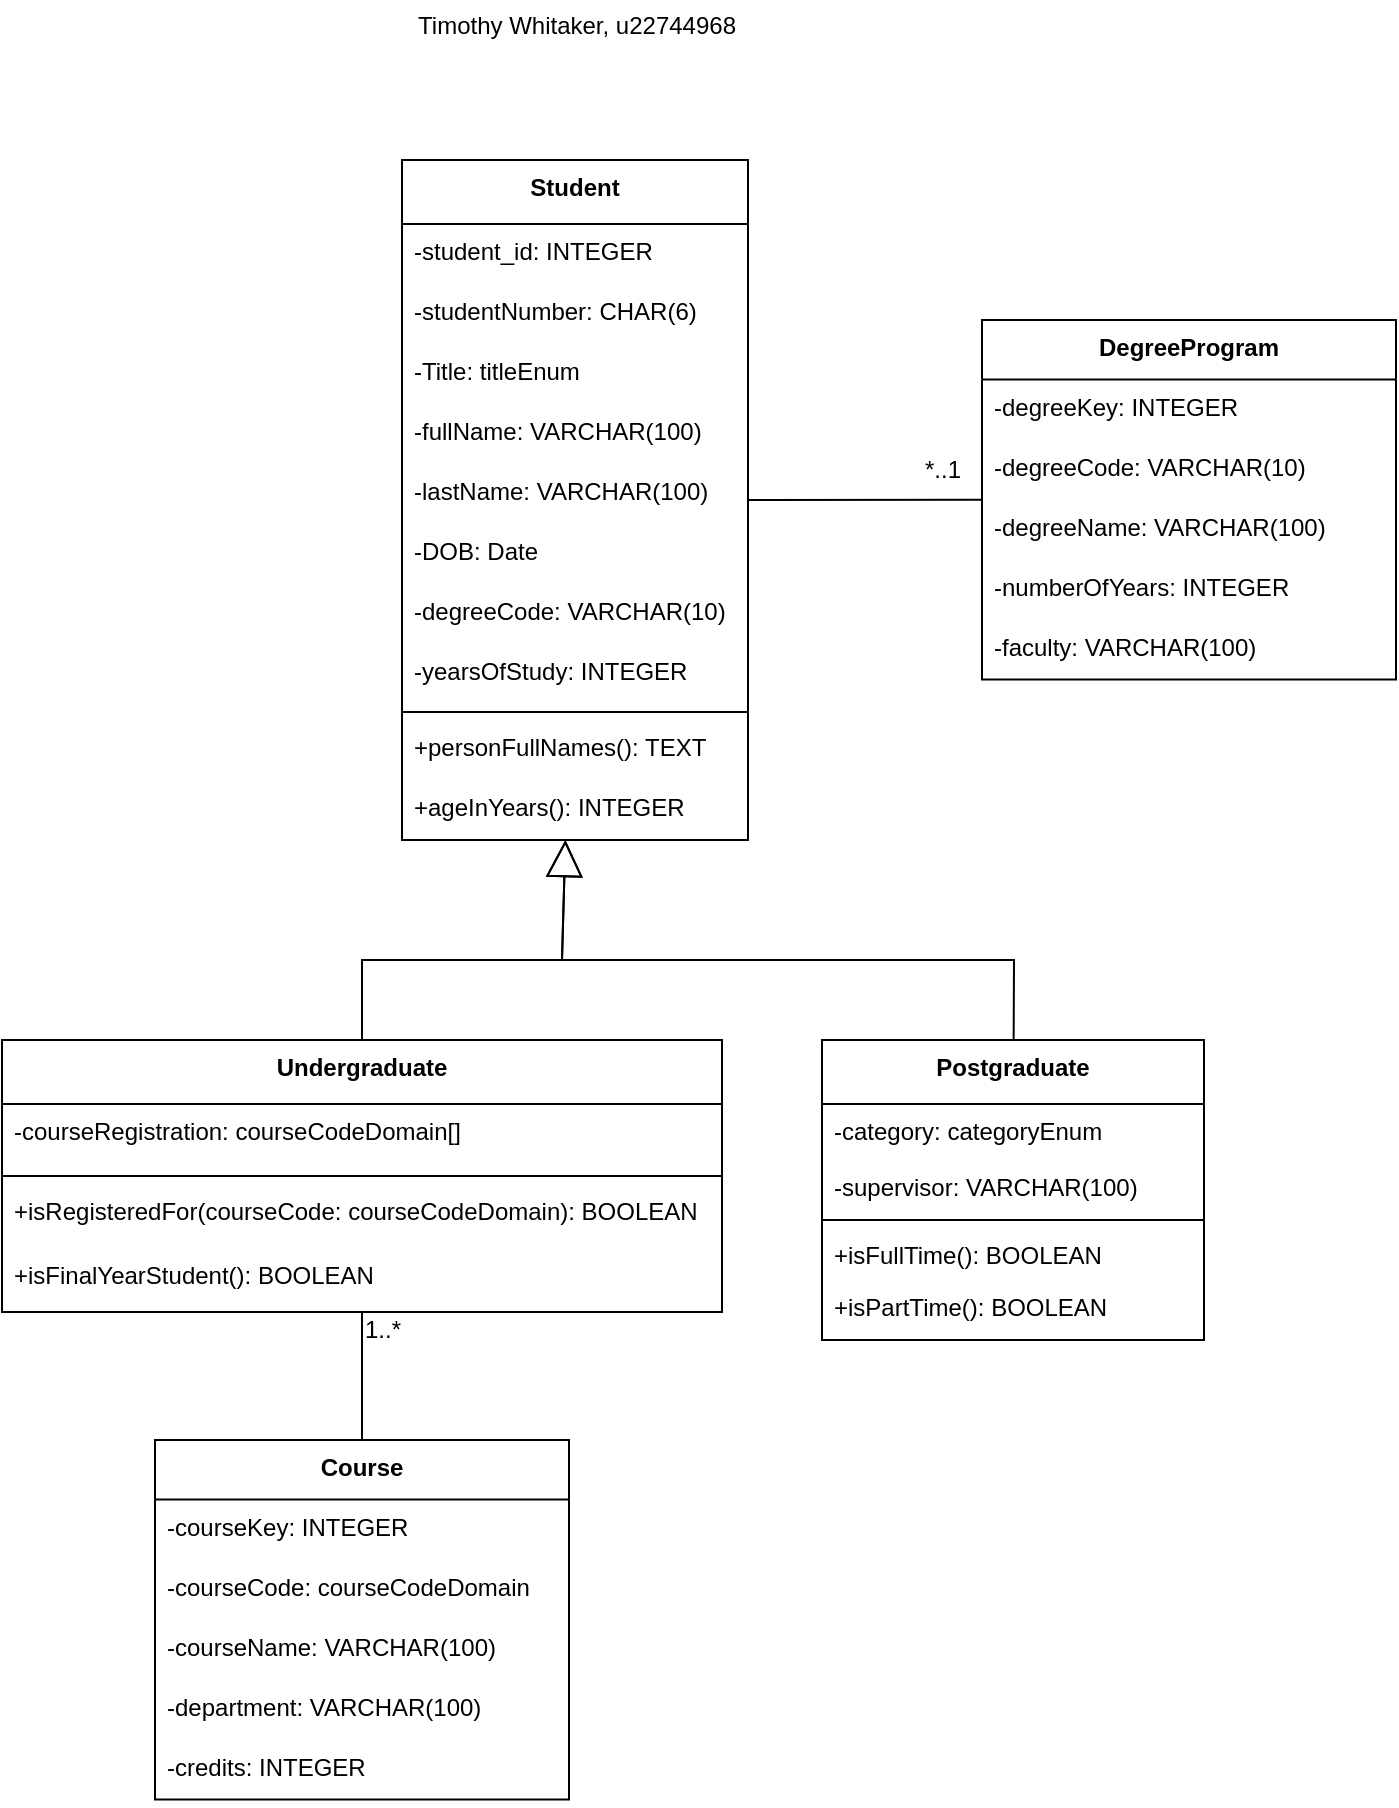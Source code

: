 <mxfile version="24.7.5">
  <diagram name="Page-1" id="Ngzg7FbJwxlo4h4weIGI">
    <mxGraphModel dx="2074" dy="1204" grid="1" gridSize="10" guides="1" tooltips="1" connect="1" arrows="1" fold="1" page="1" pageScale="1" pageWidth="850" pageHeight="1100" math="0" shadow="0">
      <root>
        <mxCell id="0" />
        <mxCell id="1" parent="0" />
        <mxCell id="2" value="Student" style="swimlane;fontStyle=1;align=center;verticalAlign=top;childLayout=stackLayout;horizontal=1;startSize=32;horizontalStack=0;resizeParent=1;resizeParentMax=0;resizeLast=0;collapsible=0;marginBottom=0;" parent="1" vertex="1">
          <mxGeometry x="300" y="100" width="173" height="340" as="geometry" />
        </mxCell>
        <mxCell id="Z5l83kF-3G-i9ZDEJKI6-81" value="-student_id: INTEGER" style="text;strokeColor=none;fillColor=none;align=left;verticalAlign=top;spacingLeft=4;spacingRight=4;overflow=hidden;rotatable=0;points=[[0,0.5],[1,0.5]];portConstraint=eastwest;" parent="2" vertex="1">
          <mxGeometry y="32" width="173" height="30" as="geometry" />
        </mxCell>
        <mxCell id="3" value="-studentNumber: CHAR(6)" style="text;strokeColor=none;fillColor=none;align=left;verticalAlign=top;spacingLeft=4;spacingRight=4;overflow=hidden;rotatable=0;points=[[0,0.5],[1,0.5]];portConstraint=eastwest;" parent="2" vertex="1">
          <mxGeometry y="62" width="173" height="30" as="geometry" />
        </mxCell>
        <mxCell id="Z5l83kF-3G-i9ZDEJKI6-50" value="-Title: titleEnum" style="text;strokeColor=none;fillColor=none;align=left;verticalAlign=top;spacingLeft=4;spacingRight=4;overflow=hidden;rotatable=0;points=[[0,0.5],[1,0.5]];portConstraint=eastwest;" parent="2" vertex="1">
          <mxGeometry y="92" width="173" height="30" as="geometry" />
        </mxCell>
        <mxCell id="Z5l83kF-3G-i9ZDEJKI6-48" value="-fullName: VARCHAR(100)" style="text;strokeColor=none;fillColor=none;align=left;verticalAlign=top;spacingLeft=4;spacingRight=4;overflow=hidden;rotatable=0;points=[[0,0.5],[1,0.5]];portConstraint=eastwest;" parent="2" vertex="1">
          <mxGeometry y="122" width="173" height="30" as="geometry" />
        </mxCell>
        <mxCell id="Z5l83kF-3G-i9ZDEJKI6-49" value="-lastName: VARCHAR(100)" style="text;strokeColor=none;fillColor=none;align=left;verticalAlign=top;spacingLeft=4;spacingRight=4;overflow=hidden;rotatable=0;points=[[0,0.5],[1,0.5]];portConstraint=eastwest;" parent="2" vertex="1">
          <mxGeometry y="152" width="173" height="30" as="geometry" />
        </mxCell>
        <mxCell id="Z5l83kF-3G-i9ZDEJKI6-51" value="-DOB: Date" style="text;strokeColor=none;fillColor=none;align=left;verticalAlign=top;spacingLeft=4;spacingRight=4;overflow=hidden;rotatable=0;points=[[0,0.5],[1,0.5]];portConstraint=eastwest;" parent="2" vertex="1">
          <mxGeometry y="182" width="173" height="30" as="geometry" />
        </mxCell>
        <mxCell id="Z5l83kF-3G-i9ZDEJKI6-52" value="-degreeCode: VARCHAR(10)" style="text;strokeColor=none;fillColor=none;align=left;verticalAlign=top;spacingLeft=4;spacingRight=4;overflow=hidden;rotatable=0;points=[[0,0.5],[1,0.5]];portConstraint=eastwest;" parent="2" vertex="1">
          <mxGeometry y="212" width="173" height="30" as="geometry" />
        </mxCell>
        <mxCell id="Z5l83kF-3G-i9ZDEJKI6-53" value="-yearsOfStudy: INTEGER" style="text;strokeColor=none;fillColor=none;align=left;verticalAlign=top;spacingLeft=4;spacingRight=4;overflow=hidden;rotatable=0;points=[[0,0.5],[1,0.5]];portConstraint=eastwest;" parent="2" vertex="1">
          <mxGeometry y="242" width="173" height="30" as="geometry" />
        </mxCell>
        <mxCell id="5" style="line;strokeWidth=1;fillColor=none;align=left;verticalAlign=middle;spacingTop=-1;spacingLeft=3;spacingRight=3;rotatable=0;labelPosition=right;points=[];portConstraint=eastwest;strokeColor=inherit;" parent="2" vertex="1">
          <mxGeometry y="272" width="173" height="8" as="geometry" />
        </mxCell>
        <mxCell id="Z5l83kF-3G-i9ZDEJKI6-54" value="+personFullNames(): TEXT" style="text;strokeColor=none;fillColor=none;align=left;verticalAlign=top;spacingLeft=4;spacingRight=4;overflow=hidden;rotatable=0;points=[[0,0.5],[1,0.5]];portConstraint=eastwest;" parent="2" vertex="1">
          <mxGeometry y="280" width="173" height="30" as="geometry" />
        </mxCell>
        <mxCell id="Z5l83kF-3G-i9ZDEJKI6-55" value="+ageInYears(): INTEGER" style="text;strokeColor=none;fillColor=none;align=left;verticalAlign=top;spacingLeft=4;spacingRight=4;overflow=hidden;rotatable=0;points=[[0,0.5],[1,0.5]];portConstraint=eastwest;" parent="2" vertex="1">
          <mxGeometry y="310" width="173" height="30" as="geometry" />
        </mxCell>
        <mxCell id="7" value="Undergraduate" style="swimlane;fontStyle=1;align=center;verticalAlign=top;childLayout=stackLayout;horizontal=1;startSize=32;horizontalStack=0;resizeParent=1;resizeParentMax=0;resizeLast=0;collapsible=0;marginBottom=0;" parent="1" vertex="1">
          <mxGeometry x="100" y="540" width="360" height="136" as="geometry" />
        </mxCell>
        <mxCell id="8" value="-courseRegistration: courseCodeDomain[]" style="text;strokeColor=none;fillColor=none;align=left;verticalAlign=top;spacingLeft=4;spacingRight=4;overflow=hidden;rotatable=0;points=[[0,0.5],[1,0.5]];portConstraint=eastwest;" parent="7" vertex="1">
          <mxGeometry y="32" width="360" height="32" as="geometry" />
        </mxCell>
        <mxCell id="9" style="line;strokeWidth=1;fillColor=none;align=left;verticalAlign=middle;spacingTop=-1;spacingLeft=3;spacingRight=3;rotatable=0;labelPosition=right;points=[];portConstraint=eastwest;strokeColor=inherit;" parent="7" vertex="1">
          <mxGeometry y="64" width="360" height="8" as="geometry" />
        </mxCell>
        <mxCell id="10" value="+isRegisteredFor(courseCode: courseCodeDomain): BOOLEAN" style="text;strokeColor=none;fillColor=none;align=left;verticalAlign=top;spacingLeft=4;spacingRight=4;overflow=hidden;rotatable=0;points=[[0,0.5],[1,0.5]];portConstraint=eastwest;" parent="7" vertex="1">
          <mxGeometry y="72" width="360" height="32" as="geometry" />
        </mxCell>
        <mxCell id="Z5l83kF-3G-i9ZDEJKI6-56" value="+isFinalYearStudent(): BOOLEAN" style="text;strokeColor=none;fillColor=none;align=left;verticalAlign=top;spacingLeft=4;spacingRight=4;overflow=hidden;rotatable=0;points=[[0,0.5],[1,0.5]];portConstraint=eastwest;" parent="7" vertex="1">
          <mxGeometry y="104" width="360" height="32" as="geometry" />
        </mxCell>
        <mxCell id="11" value="Postgraduate" style="swimlane;fontStyle=1;align=center;verticalAlign=top;childLayout=stackLayout;horizontal=1;startSize=32;horizontalStack=0;resizeParent=1;resizeParentMax=0;resizeLast=0;collapsible=0;marginBottom=0;" parent="1" vertex="1">
          <mxGeometry x="510" y="540" width="191" height="150" as="geometry" />
        </mxCell>
        <mxCell id="12" value="-category: categoryEnum" style="text;strokeColor=none;fillColor=none;align=left;verticalAlign=top;spacingLeft=4;spacingRight=4;overflow=hidden;rotatable=0;points=[[0,0.5],[1,0.5]];portConstraint=eastwest;" parent="11" vertex="1">
          <mxGeometry y="32" width="191" height="28" as="geometry" />
        </mxCell>
        <mxCell id="Z5l83kF-3G-i9ZDEJKI6-57" value="-supervisor: VARCHAR(100)" style="text;strokeColor=none;fillColor=none;align=left;verticalAlign=top;spacingLeft=4;spacingRight=4;overflow=hidden;rotatable=0;points=[[0,0.5],[1,0.5]];portConstraint=eastwest;" parent="11" vertex="1">
          <mxGeometry y="60" width="191" height="26" as="geometry" />
        </mxCell>
        <mxCell id="13" style="line;strokeWidth=1;fillColor=none;align=left;verticalAlign=middle;spacingTop=-1;spacingLeft=3;spacingRight=3;rotatable=0;labelPosition=right;points=[];portConstraint=eastwest;strokeColor=inherit;" parent="11" vertex="1">
          <mxGeometry y="86" width="191" height="8" as="geometry" />
        </mxCell>
        <mxCell id="14" value="+isFullTime(): BOOLEAN" style="text;strokeColor=none;fillColor=none;align=left;verticalAlign=top;spacingLeft=4;spacingRight=4;overflow=hidden;rotatable=0;points=[[0,0.5],[1,0.5]];portConstraint=eastwest;" parent="11" vertex="1">
          <mxGeometry y="94" width="191" height="26" as="geometry" />
        </mxCell>
        <mxCell id="Z5l83kF-3G-i9ZDEJKI6-69" value="+isPartTime(): BOOLEAN" style="text;strokeColor=none;fillColor=none;align=left;verticalAlign=top;spacingLeft=4;spacingRight=4;overflow=hidden;rotatable=0;points=[[0,0.5],[1,0.5]];portConstraint=eastwest;" parent="11" vertex="1">
          <mxGeometry y="120" width="191" height="30" as="geometry" />
        </mxCell>
        <mxCell id="15" value="DegreeProgram" style="swimlane;fontStyle=1;align=center;verticalAlign=top;childLayout=stackLayout;horizontal=1;startSize=29.75;horizontalStack=0;resizeParent=1;resizeParentMax=0;resizeLast=0;collapsible=0;marginBottom=0;" parent="1" vertex="1">
          <mxGeometry x="590" y="180" width="207" height="179.75" as="geometry" />
        </mxCell>
        <mxCell id="Z5l83kF-3G-i9ZDEJKI6-83" value="-degreeKey: INTEGER" style="text;strokeColor=none;fillColor=none;align=left;verticalAlign=top;spacingLeft=4;spacingRight=4;overflow=hidden;rotatable=0;points=[[0,0.5],[1,0.5]];portConstraint=eastwest;" parent="15" vertex="1">
          <mxGeometry y="29.75" width="207" height="30" as="geometry" />
        </mxCell>
        <mxCell id="16" value="-degreeCode: VARCHAR(10)" style="text;strokeColor=none;fillColor=none;align=left;verticalAlign=top;spacingLeft=4;spacingRight=4;overflow=hidden;rotatable=0;points=[[0,0.5],[1,0.5]];portConstraint=eastwest;" parent="15" vertex="1">
          <mxGeometry y="59.75" width="207" height="30" as="geometry" />
        </mxCell>
        <mxCell id="17" value="-degreeName: VARCHAR(100)" style="text;strokeColor=none;fillColor=none;align=left;verticalAlign=top;spacingLeft=4;spacingRight=4;overflow=hidden;rotatable=0;points=[[0,0.5],[1,0.5]];portConstraint=eastwest;" parent="15" vertex="1">
          <mxGeometry y="89.75" width="207" height="30" as="geometry" />
        </mxCell>
        <mxCell id="Z5l83kF-3G-i9ZDEJKI6-72" value="-numberOfYears: INTEGER" style="text;strokeColor=none;fillColor=none;align=left;verticalAlign=top;spacingLeft=4;spacingRight=4;overflow=hidden;rotatable=0;points=[[0,0.5],[1,0.5]];portConstraint=eastwest;" parent="15" vertex="1">
          <mxGeometry y="119.75" width="207" height="30" as="geometry" />
        </mxCell>
        <mxCell id="Z5l83kF-3G-i9ZDEJKI6-71" value="-faculty: VARCHAR(100)" style="text;strokeColor=none;fillColor=none;align=left;verticalAlign=top;spacingLeft=4;spacingRight=4;overflow=hidden;rotatable=0;points=[[0,0.5],[1,0.5]];portConstraint=eastwest;" parent="15" vertex="1">
          <mxGeometry y="149.75" width="207" height="30" as="geometry" />
        </mxCell>
        <mxCell id="Z5l83kF-3G-i9ZDEJKI6-73" value="Course" style="swimlane;fontStyle=1;align=center;verticalAlign=top;childLayout=stackLayout;horizontal=1;startSize=29.75;horizontalStack=0;resizeParent=1;resizeParentMax=0;resizeLast=0;collapsible=0;marginBottom=0;" parent="1" vertex="1">
          <mxGeometry x="176.5" y="740" width="207" height="179.75" as="geometry" />
        </mxCell>
        <mxCell id="Z5l83kF-3G-i9ZDEJKI6-82" value="-courseKey: INTEGER" style="text;strokeColor=none;fillColor=none;align=left;verticalAlign=top;spacingLeft=4;spacingRight=4;overflow=hidden;rotatable=0;points=[[0,0.5],[1,0.5]];portConstraint=eastwest;" parent="Z5l83kF-3G-i9ZDEJKI6-73" vertex="1">
          <mxGeometry y="29.75" width="207" height="30" as="geometry" />
        </mxCell>
        <mxCell id="Z5l83kF-3G-i9ZDEJKI6-74" value="-courseCode: courseCodeDomain" style="text;strokeColor=none;fillColor=none;align=left;verticalAlign=top;spacingLeft=4;spacingRight=4;overflow=hidden;rotatable=0;points=[[0,0.5],[1,0.5]];portConstraint=eastwest;" parent="Z5l83kF-3G-i9ZDEJKI6-73" vertex="1">
          <mxGeometry y="59.75" width="207" height="30" as="geometry" />
        </mxCell>
        <mxCell id="Z5l83kF-3G-i9ZDEJKI6-75" value="-courseName: VARCHAR(100)" style="text;strokeColor=none;fillColor=none;align=left;verticalAlign=top;spacingLeft=4;spacingRight=4;overflow=hidden;rotatable=0;points=[[0,0.5],[1,0.5]];portConstraint=eastwest;" parent="Z5l83kF-3G-i9ZDEJKI6-73" vertex="1">
          <mxGeometry y="89.75" width="207" height="30" as="geometry" />
        </mxCell>
        <mxCell id="Z5l83kF-3G-i9ZDEJKI6-77" value="-department: VARCHAR(100)" style="text;strokeColor=none;fillColor=none;align=left;verticalAlign=top;spacingLeft=4;spacingRight=4;overflow=hidden;rotatable=0;points=[[0,0.5],[1,0.5]];portConstraint=eastwest;" parent="Z5l83kF-3G-i9ZDEJKI6-73" vertex="1">
          <mxGeometry y="119.75" width="207" height="30" as="geometry" />
        </mxCell>
        <mxCell id="Z5l83kF-3G-i9ZDEJKI6-80" value="-credits: INTEGER" style="text;strokeColor=none;fillColor=none;align=left;verticalAlign=top;spacingLeft=4;spacingRight=4;overflow=hidden;rotatable=0;points=[[0,0.5],[1,0.5]];portConstraint=eastwest;" parent="Z5l83kF-3G-i9ZDEJKI6-73" vertex="1">
          <mxGeometry y="149.75" width="207" height="30" as="geometry" />
        </mxCell>
        <mxCell id="Z5l83kF-3G-i9ZDEJKI6-91" value="" style="endArrow=none;html=1;rounded=0;" parent="1" source="Z5l83kF-3G-i9ZDEJKI6-73" target="7" edge="1">
          <mxGeometry width="50" height="50" relative="1" as="geometry">
            <mxPoint x="420" y="600" as="sourcePoint" />
            <mxPoint x="470" y="550" as="targetPoint" />
          </mxGeometry>
        </mxCell>
        <mxCell id="Z5l83kF-3G-i9ZDEJKI6-92" value="" style="endArrow=none;html=1;rounded=0;" parent="1" source="2" target="15" edge="1">
          <mxGeometry width="50" height="50" relative="1" as="geometry">
            <mxPoint x="500" y="240" as="sourcePoint" />
            <mxPoint x="550" y="190" as="targetPoint" />
          </mxGeometry>
        </mxCell>
        <mxCell id="Z5l83kF-3G-i9ZDEJKI6-93" value="1..*" style="text;html=1;align=center;verticalAlign=middle;resizable=0;points=[];autosize=1;strokeColor=none;fillColor=none;" parent="1" vertex="1">
          <mxGeometry x="270" y="670" width="40" height="30" as="geometry" />
        </mxCell>
        <mxCell id="Z5l83kF-3G-i9ZDEJKI6-94" value="*..1" style="text;html=1;align=center;verticalAlign=middle;resizable=0;points=[];autosize=1;strokeColor=none;fillColor=none;" parent="1" vertex="1">
          <mxGeometry x="550" y="240" width="40" height="30" as="geometry" />
        </mxCell>
        <mxCell id="Z5l83kF-3G-i9ZDEJKI6-95" value="" style="endArrow=block;endSize=16;endFill=0;html=1;rounded=0;" parent="1" source="7" target="2" edge="1">
          <mxGeometry x="-0.008" width="160" relative="1" as="geometry">
            <mxPoint x="360" y="580" as="sourcePoint" />
            <mxPoint x="520" y="580" as="targetPoint" />
            <Array as="points">
              <mxPoint x="280" y="500" />
              <mxPoint x="380" y="500" />
            </Array>
            <mxPoint as="offset" />
          </mxGeometry>
        </mxCell>
        <mxCell id="Z5l83kF-3G-i9ZDEJKI6-97" value="" style="endArrow=block;endSize=16;endFill=0;html=1;rounded=0;" parent="1" source="11" target="2" edge="1">
          <mxGeometry width="160" relative="1" as="geometry">
            <mxPoint x="530" y="480" as="sourcePoint" />
            <mxPoint x="690" y="480" as="targetPoint" />
            <Array as="points">
              <mxPoint x="606" y="500" />
              <mxPoint x="380" y="500" />
            </Array>
          </mxGeometry>
        </mxCell>
        <mxCell id="2zU5X7q8BuCeppQa2hJx-17" value="Timothy Whitaker, u22744968&lt;div&gt;&lt;br&gt;&lt;/div&gt;" style="text;html=1;align=center;verticalAlign=middle;resizable=0;points=[];autosize=1;strokeColor=none;fillColor=none;" vertex="1" parent="1">
          <mxGeometry x="296.5" y="20" width="180" height="40" as="geometry" />
        </mxCell>
      </root>
    </mxGraphModel>
  </diagram>
</mxfile>
